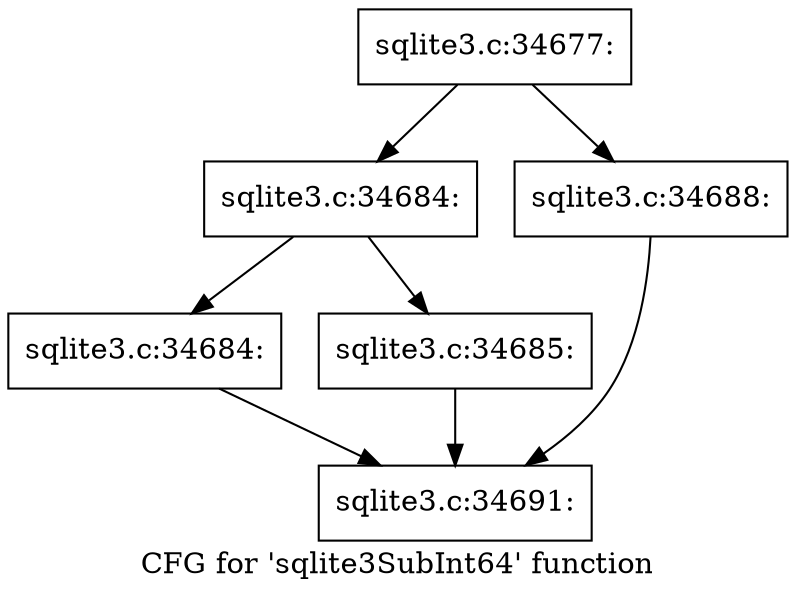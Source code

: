 digraph "CFG for 'sqlite3SubInt64' function" {
	label="CFG for 'sqlite3SubInt64' function";

	Node0x55c0f7ecf0e0 [shape=record,label="{sqlite3.c:34677:}"];
	Node0x55c0f7ecf0e0 -> Node0x55c0f7ecf500;
	Node0x55c0f7ecf0e0 -> Node0x55c0f7ecf5a0;
	Node0x55c0f7ecf500 [shape=record,label="{sqlite3.c:34684:}"];
	Node0x55c0f7ecf500 -> Node0x55c0f7ed2740;
	Node0x55c0f7ecf500 -> Node0x55c0f7ed2790;
	Node0x55c0f7ed2740 [shape=record,label="{sqlite3.c:34684:}"];
	Node0x55c0f7ed2740 -> Node0x55c0f7ecf260;
	Node0x55c0f7ed2790 [shape=record,label="{sqlite3.c:34685:}"];
	Node0x55c0f7ed2790 -> Node0x55c0f7ecf260;
	Node0x55c0f7ecf5a0 [shape=record,label="{sqlite3.c:34688:}"];
	Node0x55c0f7ecf5a0 -> Node0x55c0f7ecf260;
	Node0x55c0f7ecf260 [shape=record,label="{sqlite3.c:34691:}"];
}
